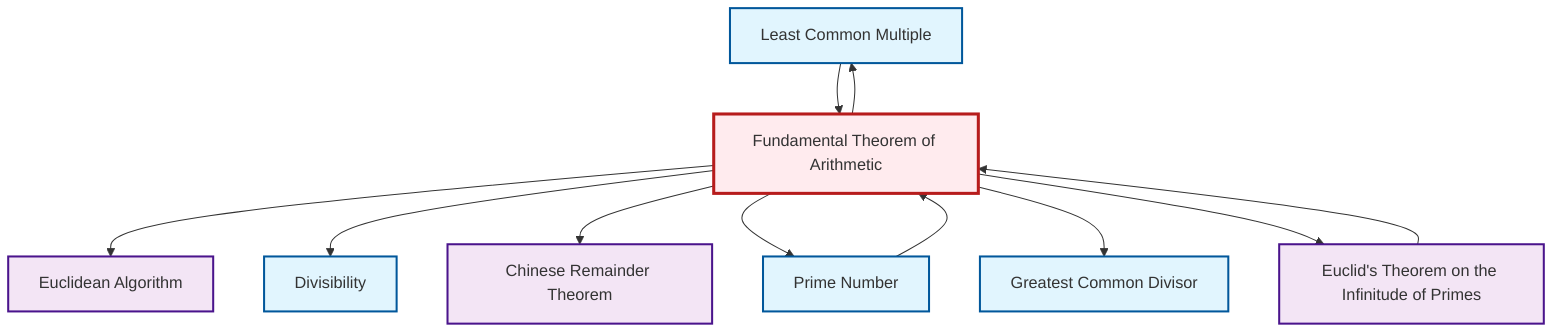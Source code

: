 graph TD
    classDef definition fill:#e1f5fe,stroke:#01579b,stroke-width:2px
    classDef theorem fill:#f3e5f5,stroke:#4a148c,stroke-width:2px
    classDef axiom fill:#fff3e0,stroke:#e65100,stroke-width:2px
    classDef example fill:#e8f5e9,stroke:#1b5e20,stroke-width:2px
    classDef current fill:#ffebee,stroke:#b71c1c,stroke-width:3px
    def-lcm["Least Common Multiple"]:::definition
    thm-euclid-infinitude-primes["Euclid's Theorem on the Infinitude of Primes"]:::theorem
    thm-euclidean-algorithm["Euclidean Algorithm"]:::theorem
    thm-fundamental-arithmetic["Fundamental Theorem of Arithmetic"]:::theorem
    thm-chinese-remainder["Chinese Remainder Theorem"]:::theorem
    def-prime["Prime Number"]:::definition
    def-divisibility["Divisibility"]:::definition
    def-gcd["Greatest Common Divisor"]:::definition
    thm-fundamental-arithmetic --> thm-euclidean-algorithm
    thm-fundamental-arithmetic --> def-divisibility
    def-lcm --> thm-fundamental-arithmetic
    thm-euclid-infinitude-primes --> thm-fundamental-arithmetic
    thm-fundamental-arithmetic --> thm-chinese-remainder
    thm-fundamental-arithmetic --> def-prime
    def-prime --> thm-fundamental-arithmetic
    thm-fundamental-arithmetic --> def-gcd
    thm-fundamental-arithmetic --> thm-euclid-infinitude-primes
    thm-fundamental-arithmetic --> def-lcm
    class thm-fundamental-arithmetic current